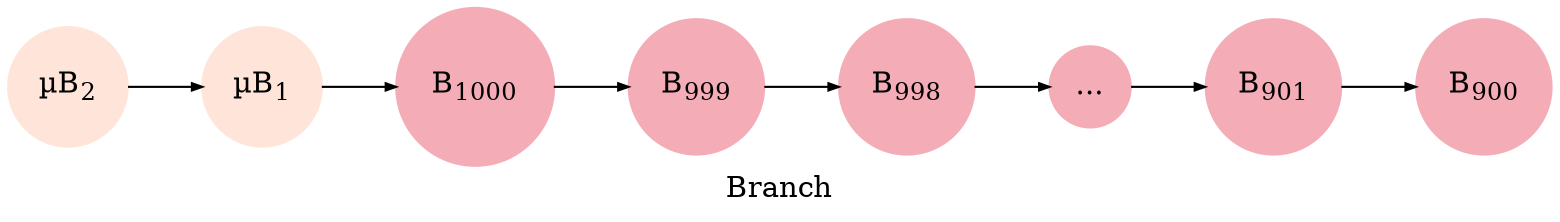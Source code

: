 // @formatter:off
digraph NodeBranch {
  graph [label="Branch", newrank="true", rankdir=LR, compound=true]
  node [shape="circle"]
  edge [fontsize=11, arrowsize=0.5]

  MB2 [label=<&micro;B<sub>2</sub>>, style="filled", color="#FFE5D9"]
  MB1 [label=<&micro;B<sub>1</sub>>, style="filled", color="#FFE5D9"]

  B1000 [label=<B<sub>1000</sub>>, style="filled", color="#F4ACB7"]
  B999 [label=<B<sub>999</sub>>, style="filled", color="#F4ACB7"]
  B998 [label=<B<sub>998</sub>>, style="filled", color="#F4ACB7"]
  Betc [label="...", style="filled", color="#F4ACB7"]
  B901 [label=<B<sub>901</sub>>, style="filled", color="#F4ACB7"]
  B900 [label=<B<sub>900</sub>>, style="filled", color="#F4ACB7"]

  MB2 -> MB1 -> B1000 -> B999 -> B998 -> Betc -> B901 -> B900
}
